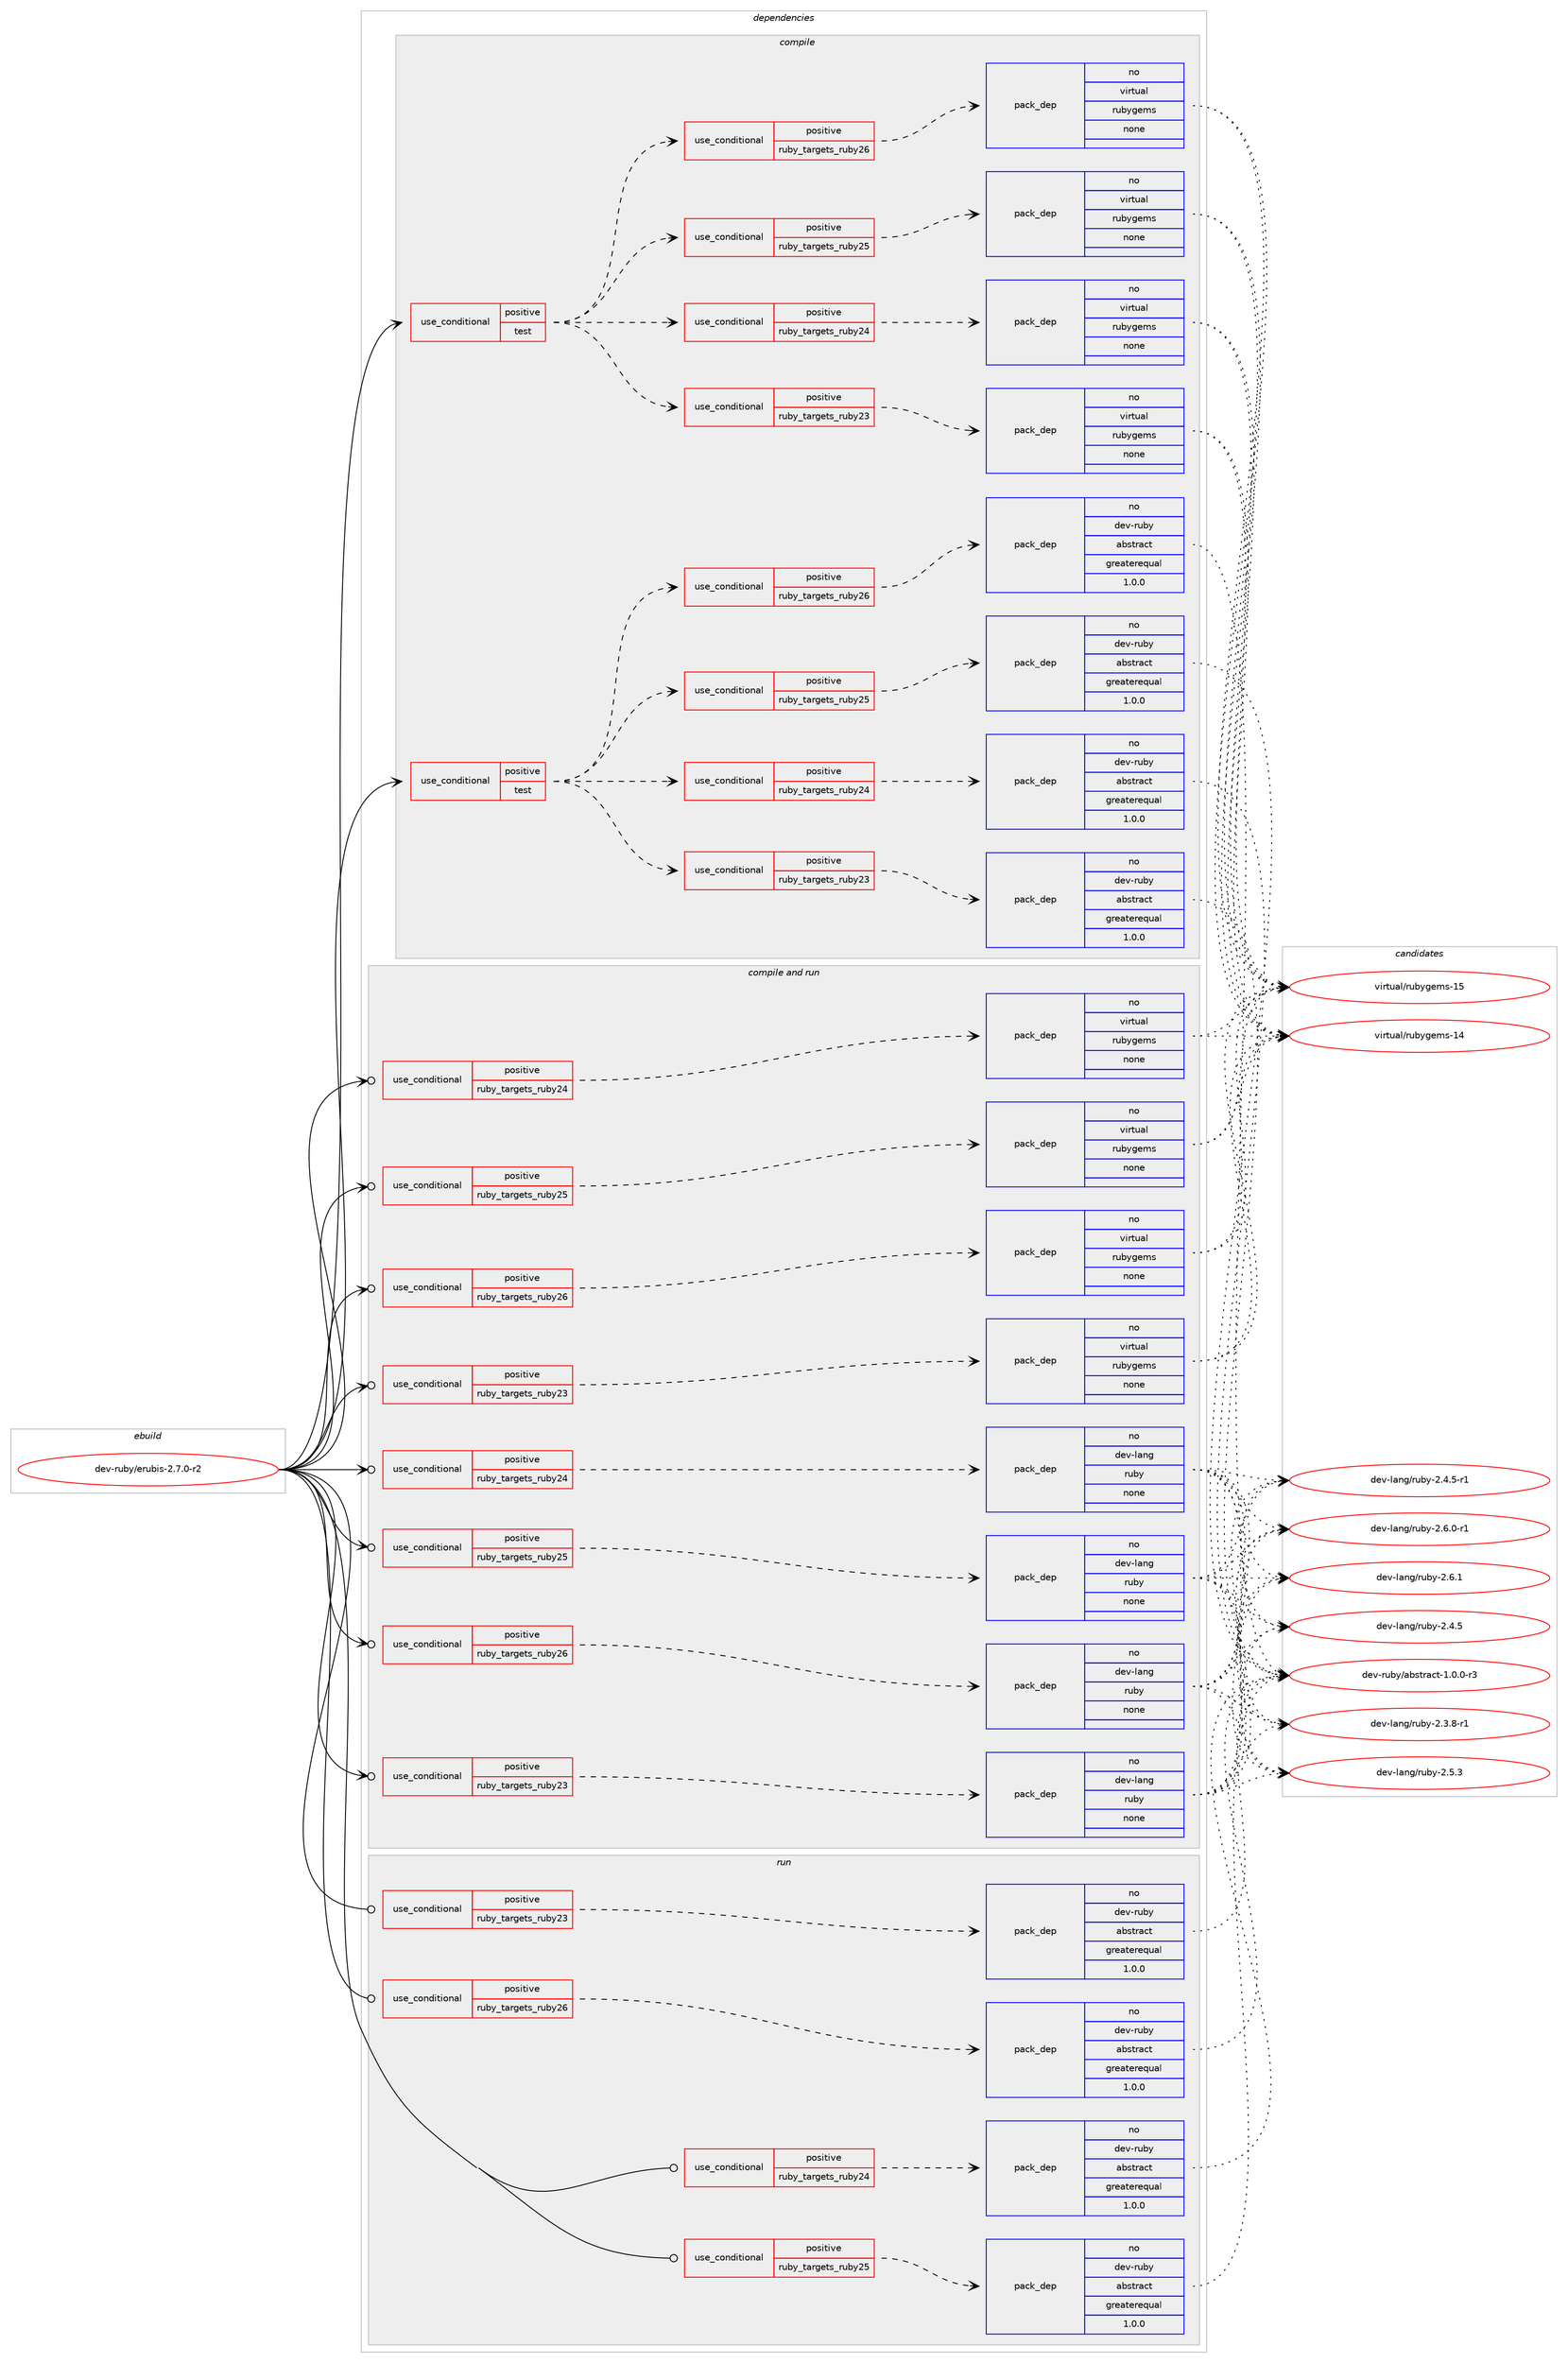 digraph prolog {

# *************
# Graph options
# *************

newrank=true;
concentrate=true;
compound=true;
graph [rankdir=LR,fontname=Helvetica,fontsize=10,ranksep=1.5];#, ranksep=2.5, nodesep=0.2];
edge  [arrowhead=vee];
node  [fontname=Helvetica,fontsize=10];

# **********
# The ebuild
# **********

subgraph cluster_leftcol {
color=gray;
rank=same;
label=<<i>ebuild</i>>;
id [label="dev-ruby/erubis-2.7.0-r2", color=red, width=4, href="../dev-ruby/erubis-2.7.0-r2.svg"];
}

# ****************
# The dependencies
# ****************

subgraph cluster_midcol {
color=gray;
label=<<i>dependencies</i>>;
subgraph cluster_compile {
fillcolor="#eeeeee";
style=filled;
label=<<i>compile</i>>;
subgraph cond399155 {
dependency1492071 [label=<<TABLE BORDER="0" CELLBORDER="1" CELLSPACING="0" CELLPADDING="4"><TR><TD ROWSPAN="3" CELLPADDING="10">use_conditional</TD></TR><TR><TD>positive</TD></TR><TR><TD>test</TD></TR></TABLE>>, shape=none, color=red];
subgraph cond399156 {
dependency1492072 [label=<<TABLE BORDER="0" CELLBORDER="1" CELLSPACING="0" CELLPADDING="4"><TR><TD ROWSPAN="3" CELLPADDING="10">use_conditional</TD></TR><TR><TD>positive</TD></TR><TR><TD>ruby_targets_ruby23</TD></TR></TABLE>>, shape=none, color=red];
subgraph pack1069472 {
dependency1492073 [label=<<TABLE BORDER="0" CELLBORDER="1" CELLSPACING="0" CELLPADDING="4" WIDTH="220"><TR><TD ROWSPAN="6" CELLPADDING="30">pack_dep</TD></TR><TR><TD WIDTH="110">no</TD></TR><TR><TD>dev-ruby</TD></TR><TR><TD>abstract</TD></TR><TR><TD>greaterequal</TD></TR><TR><TD>1.0.0</TD></TR></TABLE>>, shape=none, color=blue];
}
dependency1492072:e -> dependency1492073:w [weight=20,style="dashed",arrowhead="vee"];
}
dependency1492071:e -> dependency1492072:w [weight=20,style="dashed",arrowhead="vee"];
subgraph cond399157 {
dependency1492074 [label=<<TABLE BORDER="0" CELLBORDER="1" CELLSPACING="0" CELLPADDING="4"><TR><TD ROWSPAN="3" CELLPADDING="10">use_conditional</TD></TR><TR><TD>positive</TD></TR><TR><TD>ruby_targets_ruby24</TD></TR></TABLE>>, shape=none, color=red];
subgraph pack1069473 {
dependency1492075 [label=<<TABLE BORDER="0" CELLBORDER="1" CELLSPACING="0" CELLPADDING="4" WIDTH="220"><TR><TD ROWSPAN="6" CELLPADDING="30">pack_dep</TD></TR><TR><TD WIDTH="110">no</TD></TR><TR><TD>dev-ruby</TD></TR><TR><TD>abstract</TD></TR><TR><TD>greaterequal</TD></TR><TR><TD>1.0.0</TD></TR></TABLE>>, shape=none, color=blue];
}
dependency1492074:e -> dependency1492075:w [weight=20,style="dashed",arrowhead="vee"];
}
dependency1492071:e -> dependency1492074:w [weight=20,style="dashed",arrowhead="vee"];
subgraph cond399158 {
dependency1492076 [label=<<TABLE BORDER="0" CELLBORDER="1" CELLSPACING="0" CELLPADDING="4"><TR><TD ROWSPAN="3" CELLPADDING="10">use_conditional</TD></TR><TR><TD>positive</TD></TR><TR><TD>ruby_targets_ruby25</TD></TR></TABLE>>, shape=none, color=red];
subgraph pack1069474 {
dependency1492077 [label=<<TABLE BORDER="0" CELLBORDER="1" CELLSPACING="0" CELLPADDING="4" WIDTH="220"><TR><TD ROWSPAN="6" CELLPADDING="30">pack_dep</TD></TR><TR><TD WIDTH="110">no</TD></TR><TR><TD>dev-ruby</TD></TR><TR><TD>abstract</TD></TR><TR><TD>greaterequal</TD></TR><TR><TD>1.0.0</TD></TR></TABLE>>, shape=none, color=blue];
}
dependency1492076:e -> dependency1492077:w [weight=20,style="dashed",arrowhead="vee"];
}
dependency1492071:e -> dependency1492076:w [weight=20,style="dashed",arrowhead="vee"];
subgraph cond399159 {
dependency1492078 [label=<<TABLE BORDER="0" CELLBORDER="1" CELLSPACING="0" CELLPADDING="4"><TR><TD ROWSPAN="3" CELLPADDING="10">use_conditional</TD></TR><TR><TD>positive</TD></TR><TR><TD>ruby_targets_ruby26</TD></TR></TABLE>>, shape=none, color=red];
subgraph pack1069475 {
dependency1492079 [label=<<TABLE BORDER="0" CELLBORDER="1" CELLSPACING="0" CELLPADDING="4" WIDTH="220"><TR><TD ROWSPAN="6" CELLPADDING="30">pack_dep</TD></TR><TR><TD WIDTH="110">no</TD></TR><TR><TD>dev-ruby</TD></TR><TR><TD>abstract</TD></TR><TR><TD>greaterequal</TD></TR><TR><TD>1.0.0</TD></TR></TABLE>>, shape=none, color=blue];
}
dependency1492078:e -> dependency1492079:w [weight=20,style="dashed",arrowhead="vee"];
}
dependency1492071:e -> dependency1492078:w [weight=20,style="dashed",arrowhead="vee"];
}
id:e -> dependency1492071:w [weight=20,style="solid",arrowhead="vee"];
subgraph cond399160 {
dependency1492080 [label=<<TABLE BORDER="0" CELLBORDER="1" CELLSPACING="0" CELLPADDING="4"><TR><TD ROWSPAN="3" CELLPADDING="10">use_conditional</TD></TR><TR><TD>positive</TD></TR><TR><TD>test</TD></TR></TABLE>>, shape=none, color=red];
subgraph cond399161 {
dependency1492081 [label=<<TABLE BORDER="0" CELLBORDER="1" CELLSPACING="0" CELLPADDING="4"><TR><TD ROWSPAN="3" CELLPADDING="10">use_conditional</TD></TR><TR><TD>positive</TD></TR><TR><TD>ruby_targets_ruby23</TD></TR></TABLE>>, shape=none, color=red];
subgraph pack1069476 {
dependency1492082 [label=<<TABLE BORDER="0" CELLBORDER="1" CELLSPACING="0" CELLPADDING="4" WIDTH="220"><TR><TD ROWSPAN="6" CELLPADDING="30">pack_dep</TD></TR><TR><TD WIDTH="110">no</TD></TR><TR><TD>virtual</TD></TR><TR><TD>rubygems</TD></TR><TR><TD>none</TD></TR><TR><TD></TD></TR></TABLE>>, shape=none, color=blue];
}
dependency1492081:e -> dependency1492082:w [weight=20,style="dashed",arrowhead="vee"];
}
dependency1492080:e -> dependency1492081:w [weight=20,style="dashed",arrowhead="vee"];
subgraph cond399162 {
dependency1492083 [label=<<TABLE BORDER="0" CELLBORDER="1" CELLSPACING="0" CELLPADDING="4"><TR><TD ROWSPAN="3" CELLPADDING="10">use_conditional</TD></TR><TR><TD>positive</TD></TR><TR><TD>ruby_targets_ruby24</TD></TR></TABLE>>, shape=none, color=red];
subgraph pack1069477 {
dependency1492084 [label=<<TABLE BORDER="0" CELLBORDER="1" CELLSPACING="0" CELLPADDING="4" WIDTH="220"><TR><TD ROWSPAN="6" CELLPADDING="30">pack_dep</TD></TR><TR><TD WIDTH="110">no</TD></TR><TR><TD>virtual</TD></TR><TR><TD>rubygems</TD></TR><TR><TD>none</TD></TR><TR><TD></TD></TR></TABLE>>, shape=none, color=blue];
}
dependency1492083:e -> dependency1492084:w [weight=20,style="dashed",arrowhead="vee"];
}
dependency1492080:e -> dependency1492083:w [weight=20,style="dashed",arrowhead="vee"];
subgraph cond399163 {
dependency1492085 [label=<<TABLE BORDER="0" CELLBORDER="1" CELLSPACING="0" CELLPADDING="4"><TR><TD ROWSPAN="3" CELLPADDING="10">use_conditional</TD></TR><TR><TD>positive</TD></TR><TR><TD>ruby_targets_ruby25</TD></TR></TABLE>>, shape=none, color=red];
subgraph pack1069478 {
dependency1492086 [label=<<TABLE BORDER="0" CELLBORDER="1" CELLSPACING="0" CELLPADDING="4" WIDTH="220"><TR><TD ROWSPAN="6" CELLPADDING="30">pack_dep</TD></TR><TR><TD WIDTH="110">no</TD></TR><TR><TD>virtual</TD></TR><TR><TD>rubygems</TD></TR><TR><TD>none</TD></TR><TR><TD></TD></TR></TABLE>>, shape=none, color=blue];
}
dependency1492085:e -> dependency1492086:w [weight=20,style="dashed",arrowhead="vee"];
}
dependency1492080:e -> dependency1492085:w [weight=20,style="dashed",arrowhead="vee"];
subgraph cond399164 {
dependency1492087 [label=<<TABLE BORDER="0" CELLBORDER="1" CELLSPACING="0" CELLPADDING="4"><TR><TD ROWSPAN="3" CELLPADDING="10">use_conditional</TD></TR><TR><TD>positive</TD></TR><TR><TD>ruby_targets_ruby26</TD></TR></TABLE>>, shape=none, color=red];
subgraph pack1069479 {
dependency1492088 [label=<<TABLE BORDER="0" CELLBORDER="1" CELLSPACING="0" CELLPADDING="4" WIDTH="220"><TR><TD ROWSPAN="6" CELLPADDING="30">pack_dep</TD></TR><TR><TD WIDTH="110">no</TD></TR><TR><TD>virtual</TD></TR><TR><TD>rubygems</TD></TR><TR><TD>none</TD></TR><TR><TD></TD></TR></TABLE>>, shape=none, color=blue];
}
dependency1492087:e -> dependency1492088:w [weight=20,style="dashed",arrowhead="vee"];
}
dependency1492080:e -> dependency1492087:w [weight=20,style="dashed",arrowhead="vee"];
}
id:e -> dependency1492080:w [weight=20,style="solid",arrowhead="vee"];
}
subgraph cluster_compileandrun {
fillcolor="#eeeeee";
style=filled;
label=<<i>compile and run</i>>;
subgraph cond399165 {
dependency1492089 [label=<<TABLE BORDER="0" CELLBORDER="1" CELLSPACING="0" CELLPADDING="4"><TR><TD ROWSPAN="3" CELLPADDING="10">use_conditional</TD></TR><TR><TD>positive</TD></TR><TR><TD>ruby_targets_ruby23</TD></TR></TABLE>>, shape=none, color=red];
subgraph pack1069480 {
dependency1492090 [label=<<TABLE BORDER="0" CELLBORDER="1" CELLSPACING="0" CELLPADDING="4" WIDTH="220"><TR><TD ROWSPAN="6" CELLPADDING="30">pack_dep</TD></TR><TR><TD WIDTH="110">no</TD></TR><TR><TD>dev-lang</TD></TR><TR><TD>ruby</TD></TR><TR><TD>none</TD></TR><TR><TD></TD></TR></TABLE>>, shape=none, color=blue];
}
dependency1492089:e -> dependency1492090:w [weight=20,style="dashed",arrowhead="vee"];
}
id:e -> dependency1492089:w [weight=20,style="solid",arrowhead="odotvee"];
subgraph cond399166 {
dependency1492091 [label=<<TABLE BORDER="0" CELLBORDER="1" CELLSPACING="0" CELLPADDING="4"><TR><TD ROWSPAN="3" CELLPADDING="10">use_conditional</TD></TR><TR><TD>positive</TD></TR><TR><TD>ruby_targets_ruby23</TD></TR></TABLE>>, shape=none, color=red];
subgraph pack1069481 {
dependency1492092 [label=<<TABLE BORDER="0" CELLBORDER="1" CELLSPACING="0" CELLPADDING="4" WIDTH="220"><TR><TD ROWSPAN="6" CELLPADDING="30">pack_dep</TD></TR><TR><TD WIDTH="110">no</TD></TR><TR><TD>virtual</TD></TR><TR><TD>rubygems</TD></TR><TR><TD>none</TD></TR><TR><TD></TD></TR></TABLE>>, shape=none, color=blue];
}
dependency1492091:e -> dependency1492092:w [weight=20,style="dashed",arrowhead="vee"];
}
id:e -> dependency1492091:w [weight=20,style="solid",arrowhead="odotvee"];
subgraph cond399167 {
dependency1492093 [label=<<TABLE BORDER="0" CELLBORDER="1" CELLSPACING="0" CELLPADDING="4"><TR><TD ROWSPAN="3" CELLPADDING="10">use_conditional</TD></TR><TR><TD>positive</TD></TR><TR><TD>ruby_targets_ruby24</TD></TR></TABLE>>, shape=none, color=red];
subgraph pack1069482 {
dependency1492094 [label=<<TABLE BORDER="0" CELLBORDER="1" CELLSPACING="0" CELLPADDING="4" WIDTH="220"><TR><TD ROWSPAN="6" CELLPADDING="30">pack_dep</TD></TR><TR><TD WIDTH="110">no</TD></TR><TR><TD>dev-lang</TD></TR><TR><TD>ruby</TD></TR><TR><TD>none</TD></TR><TR><TD></TD></TR></TABLE>>, shape=none, color=blue];
}
dependency1492093:e -> dependency1492094:w [weight=20,style="dashed",arrowhead="vee"];
}
id:e -> dependency1492093:w [weight=20,style="solid",arrowhead="odotvee"];
subgraph cond399168 {
dependency1492095 [label=<<TABLE BORDER="0" CELLBORDER="1" CELLSPACING="0" CELLPADDING="4"><TR><TD ROWSPAN="3" CELLPADDING="10">use_conditional</TD></TR><TR><TD>positive</TD></TR><TR><TD>ruby_targets_ruby24</TD></TR></TABLE>>, shape=none, color=red];
subgraph pack1069483 {
dependency1492096 [label=<<TABLE BORDER="0" CELLBORDER="1" CELLSPACING="0" CELLPADDING="4" WIDTH="220"><TR><TD ROWSPAN="6" CELLPADDING="30">pack_dep</TD></TR><TR><TD WIDTH="110">no</TD></TR><TR><TD>virtual</TD></TR><TR><TD>rubygems</TD></TR><TR><TD>none</TD></TR><TR><TD></TD></TR></TABLE>>, shape=none, color=blue];
}
dependency1492095:e -> dependency1492096:w [weight=20,style="dashed",arrowhead="vee"];
}
id:e -> dependency1492095:w [weight=20,style="solid",arrowhead="odotvee"];
subgraph cond399169 {
dependency1492097 [label=<<TABLE BORDER="0" CELLBORDER="1" CELLSPACING="0" CELLPADDING="4"><TR><TD ROWSPAN="3" CELLPADDING="10">use_conditional</TD></TR><TR><TD>positive</TD></TR><TR><TD>ruby_targets_ruby25</TD></TR></TABLE>>, shape=none, color=red];
subgraph pack1069484 {
dependency1492098 [label=<<TABLE BORDER="0" CELLBORDER="1" CELLSPACING="0" CELLPADDING="4" WIDTH="220"><TR><TD ROWSPAN="6" CELLPADDING="30">pack_dep</TD></TR><TR><TD WIDTH="110">no</TD></TR><TR><TD>dev-lang</TD></TR><TR><TD>ruby</TD></TR><TR><TD>none</TD></TR><TR><TD></TD></TR></TABLE>>, shape=none, color=blue];
}
dependency1492097:e -> dependency1492098:w [weight=20,style="dashed",arrowhead="vee"];
}
id:e -> dependency1492097:w [weight=20,style="solid",arrowhead="odotvee"];
subgraph cond399170 {
dependency1492099 [label=<<TABLE BORDER="0" CELLBORDER="1" CELLSPACING="0" CELLPADDING="4"><TR><TD ROWSPAN="3" CELLPADDING="10">use_conditional</TD></TR><TR><TD>positive</TD></TR><TR><TD>ruby_targets_ruby25</TD></TR></TABLE>>, shape=none, color=red];
subgraph pack1069485 {
dependency1492100 [label=<<TABLE BORDER="0" CELLBORDER="1" CELLSPACING="0" CELLPADDING="4" WIDTH="220"><TR><TD ROWSPAN="6" CELLPADDING="30">pack_dep</TD></TR><TR><TD WIDTH="110">no</TD></TR><TR><TD>virtual</TD></TR><TR><TD>rubygems</TD></TR><TR><TD>none</TD></TR><TR><TD></TD></TR></TABLE>>, shape=none, color=blue];
}
dependency1492099:e -> dependency1492100:w [weight=20,style="dashed",arrowhead="vee"];
}
id:e -> dependency1492099:w [weight=20,style="solid",arrowhead="odotvee"];
subgraph cond399171 {
dependency1492101 [label=<<TABLE BORDER="0" CELLBORDER="1" CELLSPACING="0" CELLPADDING="4"><TR><TD ROWSPAN="3" CELLPADDING="10">use_conditional</TD></TR><TR><TD>positive</TD></TR><TR><TD>ruby_targets_ruby26</TD></TR></TABLE>>, shape=none, color=red];
subgraph pack1069486 {
dependency1492102 [label=<<TABLE BORDER="0" CELLBORDER="1" CELLSPACING="0" CELLPADDING="4" WIDTH="220"><TR><TD ROWSPAN="6" CELLPADDING="30">pack_dep</TD></TR><TR><TD WIDTH="110">no</TD></TR><TR><TD>dev-lang</TD></TR><TR><TD>ruby</TD></TR><TR><TD>none</TD></TR><TR><TD></TD></TR></TABLE>>, shape=none, color=blue];
}
dependency1492101:e -> dependency1492102:w [weight=20,style="dashed",arrowhead="vee"];
}
id:e -> dependency1492101:w [weight=20,style="solid",arrowhead="odotvee"];
subgraph cond399172 {
dependency1492103 [label=<<TABLE BORDER="0" CELLBORDER="1" CELLSPACING="0" CELLPADDING="4"><TR><TD ROWSPAN="3" CELLPADDING="10">use_conditional</TD></TR><TR><TD>positive</TD></TR><TR><TD>ruby_targets_ruby26</TD></TR></TABLE>>, shape=none, color=red];
subgraph pack1069487 {
dependency1492104 [label=<<TABLE BORDER="0" CELLBORDER="1" CELLSPACING="0" CELLPADDING="4" WIDTH="220"><TR><TD ROWSPAN="6" CELLPADDING="30">pack_dep</TD></TR><TR><TD WIDTH="110">no</TD></TR><TR><TD>virtual</TD></TR><TR><TD>rubygems</TD></TR><TR><TD>none</TD></TR><TR><TD></TD></TR></TABLE>>, shape=none, color=blue];
}
dependency1492103:e -> dependency1492104:w [weight=20,style="dashed",arrowhead="vee"];
}
id:e -> dependency1492103:w [weight=20,style="solid",arrowhead="odotvee"];
}
subgraph cluster_run {
fillcolor="#eeeeee";
style=filled;
label=<<i>run</i>>;
subgraph cond399173 {
dependency1492105 [label=<<TABLE BORDER="0" CELLBORDER="1" CELLSPACING="0" CELLPADDING="4"><TR><TD ROWSPAN="3" CELLPADDING="10">use_conditional</TD></TR><TR><TD>positive</TD></TR><TR><TD>ruby_targets_ruby23</TD></TR></TABLE>>, shape=none, color=red];
subgraph pack1069488 {
dependency1492106 [label=<<TABLE BORDER="0" CELLBORDER="1" CELLSPACING="0" CELLPADDING="4" WIDTH="220"><TR><TD ROWSPAN="6" CELLPADDING="30">pack_dep</TD></TR><TR><TD WIDTH="110">no</TD></TR><TR><TD>dev-ruby</TD></TR><TR><TD>abstract</TD></TR><TR><TD>greaterequal</TD></TR><TR><TD>1.0.0</TD></TR></TABLE>>, shape=none, color=blue];
}
dependency1492105:e -> dependency1492106:w [weight=20,style="dashed",arrowhead="vee"];
}
id:e -> dependency1492105:w [weight=20,style="solid",arrowhead="odot"];
subgraph cond399174 {
dependency1492107 [label=<<TABLE BORDER="0" CELLBORDER="1" CELLSPACING="0" CELLPADDING="4"><TR><TD ROWSPAN="3" CELLPADDING="10">use_conditional</TD></TR><TR><TD>positive</TD></TR><TR><TD>ruby_targets_ruby24</TD></TR></TABLE>>, shape=none, color=red];
subgraph pack1069489 {
dependency1492108 [label=<<TABLE BORDER="0" CELLBORDER="1" CELLSPACING="0" CELLPADDING="4" WIDTH="220"><TR><TD ROWSPAN="6" CELLPADDING="30">pack_dep</TD></TR><TR><TD WIDTH="110">no</TD></TR><TR><TD>dev-ruby</TD></TR><TR><TD>abstract</TD></TR><TR><TD>greaterequal</TD></TR><TR><TD>1.0.0</TD></TR></TABLE>>, shape=none, color=blue];
}
dependency1492107:e -> dependency1492108:w [weight=20,style="dashed",arrowhead="vee"];
}
id:e -> dependency1492107:w [weight=20,style="solid",arrowhead="odot"];
subgraph cond399175 {
dependency1492109 [label=<<TABLE BORDER="0" CELLBORDER="1" CELLSPACING="0" CELLPADDING="4"><TR><TD ROWSPAN="3" CELLPADDING="10">use_conditional</TD></TR><TR><TD>positive</TD></TR><TR><TD>ruby_targets_ruby25</TD></TR></TABLE>>, shape=none, color=red];
subgraph pack1069490 {
dependency1492110 [label=<<TABLE BORDER="0" CELLBORDER="1" CELLSPACING="0" CELLPADDING="4" WIDTH="220"><TR><TD ROWSPAN="6" CELLPADDING="30">pack_dep</TD></TR><TR><TD WIDTH="110">no</TD></TR><TR><TD>dev-ruby</TD></TR><TR><TD>abstract</TD></TR><TR><TD>greaterequal</TD></TR><TR><TD>1.0.0</TD></TR></TABLE>>, shape=none, color=blue];
}
dependency1492109:e -> dependency1492110:w [weight=20,style="dashed",arrowhead="vee"];
}
id:e -> dependency1492109:w [weight=20,style="solid",arrowhead="odot"];
subgraph cond399176 {
dependency1492111 [label=<<TABLE BORDER="0" CELLBORDER="1" CELLSPACING="0" CELLPADDING="4"><TR><TD ROWSPAN="3" CELLPADDING="10">use_conditional</TD></TR><TR><TD>positive</TD></TR><TR><TD>ruby_targets_ruby26</TD></TR></TABLE>>, shape=none, color=red];
subgraph pack1069491 {
dependency1492112 [label=<<TABLE BORDER="0" CELLBORDER="1" CELLSPACING="0" CELLPADDING="4" WIDTH="220"><TR><TD ROWSPAN="6" CELLPADDING="30">pack_dep</TD></TR><TR><TD WIDTH="110">no</TD></TR><TR><TD>dev-ruby</TD></TR><TR><TD>abstract</TD></TR><TR><TD>greaterequal</TD></TR><TR><TD>1.0.0</TD></TR></TABLE>>, shape=none, color=blue];
}
dependency1492111:e -> dependency1492112:w [weight=20,style="dashed",arrowhead="vee"];
}
id:e -> dependency1492111:w [weight=20,style="solid",arrowhead="odot"];
}
}

# **************
# The candidates
# **************

subgraph cluster_choices {
rank=same;
color=gray;
label=<<i>candidates</i>>;

subgraph choice1069472 {
color=black;
nodesep=1;
choice100101118451141179812147979811511611497991164549464846484511451 [label="dev-ruby/abstract-1.0.0-r3", color=red, width=4,href="../dev-ruby/abstract-1.0.0-r3.svg"];
dependency1492073:e -> choice100101118451141179812147979811511611497991164549464846484511451:w [style=dotted,weight="100"];
}
subgraph choice1069473 {
color=black;
nodesep=1;
choice100101118451141179812147979811511611497991164549464846484511451 [label="dev-ruby/abstract-1.0.0-r3", color=red, width=4,href="../dev-ruby/abstract-1.0.0-r3.svg"];
dependency1492075:e -> choice100101118451141179812147979811511611497991164549464846484511451:w [style=dotted,weight="100"];
}
subgraph choice1069474 {
color=black;
nodesep=1;
choice100101118451141179812147979811511611497991164549464846484511451 [label="dev-ruby/abstract-1.0.0-r3", color=red, width=4,href="../dev-ruby/abstract-1.0.0-r3.svg"];
dependency1492077:e -> choice100101118451141179812147979811511611497991164549464846484511451:w [style=dotted,weight="100"];
}
subgraph choice1069475 {
color=black;
nodesep=1;
choice100101118451141179812147979811511611497991164549464846484511451 [label="dev-ruby/abstract-1.0.0-r3", color=red, width=4,href="../dev-ruby/abstract-1.0.0-r3.svg"];
dependency1492079:e -> choice100101118451141179812147979811511611497991164549464846484511451:w [style=dotted,weight="100"];
}
subgraph choice1069476 {
color=black;
nodesep=1;
choice118105114116117971084711411798121103101109115454952 [label="virtual/rubygems-14", color=red, width=4,href="../virtual/rubygems-14.svg"];
choice118105114116117971084711411798121103101109115454953 [label="virtual/rubygems-15", color=red, width=4,href="../virtual/rubygems-15.svg"];
dependency1492082:e -> choice118105114116117971084711411798121103101109115454952:w [style=dotted,weight="100"];
dependency1492082:e -> choice118105114116117971084711411798121103101109115454953:w [style=dotted,weight="100"];
}
subgraph choice1069477 {
color=black;
nodesep=1;
choice118105114116117971084711411798121103101109115454952 [label="virtual/rubygems-14", color=red, width=4,href="../virtual/rubygems-14.svg"];
choice118105114116117971084711411798121103101109115454953 [label="virtual/rubygems-15", color=red, width=4,href="../virtual/rubygems-15.svg"];
dependency1492084:e -> choice118105114116117971084711411798121103101109115454952:w [style=dotted,weight="100"];
dependency1492084:e -> choice118105114116117971084711411798121103101109115454953:w [style=dotted,weight="100"];
}
subgraph choice1069478 {
color=black;
nodesep=1;
choice118105114116117971084711411798121103101109115454952 [label="virtual/rubygems-14", color=red, width=4,href="../virtual/rubygems-14.svg"];
choice118105114116117971084711411798121103101109115454953 [label="virtual/rubygems-15", color=red, width=4,href="../virtual/rubygems-15.svg"];
dependency1492086:e -> choice118105114116117971084711411798121103101109115454952:w [style=dotted,weight="100"];
dependency1492086:e -> choice118105114116117971084711411798121103101109115454953:w [style=dotted,weight="100"];
}
subgraph choice1069479 {
color=black;
nodesep=1;
choice118105114116117971084711411798121103101109115454952 [label="virtual/rubygems-14", color=red, width=4,href="../virtual/rubygems-14.svg"];
choice118105114116117971084711411798121103101109115454953 [label="virtual/rubygems-15", color=red, width=4,href="../virtual/rubygems-15.svg"];
dependency1492088:e -> choice118105114116117971084711411798121103101109115454952:w [style=dotted,weight="100"];
dependency1492088:e -> choice118105114116117971084711411798121103101109115454953:w [style=dotted,weight="100"];
}
subgraph choice1069480 {
color=black;
nodesep=1;
choice100101118451089711010347114117981214550465146564511449 [label="dev-lang/ruby-2.3.8-r1", color=red, width=4,href="../dev-lang/ruby-2.3.8-r1.svg"];
choice10010111845108971101034711411798121455046524653 [label="dev-lang/ruby-2.4.5", color=red, width=4,href="../dev-lang/ruby-2.4.5.svg"];
choice100101118451089711010347114117981214550465246534511449 [label="dev-lang/ruby-2.4.5-r1", color=red, width=4,href="../dev-lang/ruby-2.4.5-r1.svg"];
choice10010111845108971101034711411798121455046534651 [label="dev-lang/ruby-2.5.3", color=red, width=4,href="../dev-lang/ruby-2.5.3.svg"];
choice100101118451089711010347114117981214550465446484511449 [label="dev-lang/ruby-2.6.0-r1", color=red, width=4,href="../dev-lang/ruby-2.6.0-r1.svg"];
choice10010111845108971101034711411798121455046544649 [label="dev-lang/ruby-2.6.1", color=red, width=4,href="../dev-lang/ruby-2.6.1.svg"];
dependency1492090:e -> choice100101118451089711010347114117981214550465146564511449:w [style=dotted,weight="100"];
dependency1492090:e -> choice10010111845108971101034711411798121455046524653:w [style=dotted,weight="100"];
dependency1492090:e -> choice100101118451089711010347114117981214550465246534511449:w [style=dotted,weight="100"];
dependency1492090:e -> choice10010111845108971101034711411798121455046534651:w [style=dotted,weight="100"];
dependency1492090:e -> choice100101118451089711010347114117981214550465446484511449:w [style=dotted,weight="100"];
dependency1492090:e -> choice10010111845108971101034711411798121455046544649:w [style=dotted,weight="100"];
}
subgraph choice1069481 {
color=black;
nodesep=1;
choice118105114116117971084711411798121103101109115454952 [label="virtual/rubygems-14", color=red, width=4,href="../virtual/rubygems-14.svg"];
choice118105114116117971084711411798121103101109115454953 [label="virtual/rubygems-15", color=red, width=4,href="../virtual/rubygems-15.svg"];
dependency1492092:e -> choice118105114116117971084711411798121103101109115454952:w [style=dotted,weight="100"];
dependency1492092:e -> choice118105114116117971084711411798121103101109115454953:w [style=dotted,weight="100"];
}
subgraph choice1069482 {
color=black;
nodesep=1;
choice100101118451089711010347114117981214550465146564511449 [label="dev-lang/ruby-2.3.8-r1", color=red, width=4,href="../dev-lang/ruby-2.3.8-r1.svg"];
choice10010111845108971101034711411798121455046524653 [label="dev-lang/ruby-2.4.5", color=red, width=4,href="../dev-lang/ruby-2.4.5.svg"];
choice100101118451089711010347114117981214550465246534511449 [label="dev-lang/ruby-2.4.5-r1", color=red, width=4,href="../dev-lang/ruby-2.4.5-r1.svg"];
choice10010111845108971101034711411798121455046534651 [label="dev-lang/ruby-2.5.3", color=red, width=4,href="../dev-lang/ruby-2.5.3.svg"];
choice100101118451089711010347114117981214550465446484511449 [label="dev-lang/ruby-2.6.0-r1", color=red, width=4,href="../dev-lang/ruby-2.6.0-r1.svg"];
choice10010111845108971101034711411798121455046544649 [label="dev-lang/ruby-2.6.1", color=red, width=4,href="../dev-lang/ruby-2.6.1.svg"];
dependency1492094:e -> choice100101118451089711010347114117981214550465146564511449:w [style=dotted,weight="100"];
dependency1492094:e -> choice10010111845108971101034711411798121455046524653:w [style=dotted,weight="100"];
dependency1492094:e -> choice100101118451089711010347114117981214550465246534511449:w [style=dotted,weight="100"];
dependency1492094:e -> choice10010111845108971101034711411798121455046534651:w [style=dotted,weight="100"];
dependency1492094:e -> choice100101118451089711010347114117981214550465446484511449:w [style=dotted,weight="100"];
dependency1492094:e -> choice10010111845108971101034711411798121455046544649:w [style=dotted,weight="100"];
}
subgraph choice1069483 {
color=black;
nodesep=1;
choice118105114116117971084711411798121103101109115454952 [label="virtual/rubygems-14", color=red, width=4,href="../virtual/rubygems-14.svg"];
choice118105114116117971084711411798121103101109115454953 [label="virtual/rubygems-15", color=red, width=4,href="../virtual/rubygems-15.svg"];
dependency1492096:e -> choice118105114116117971084711411798121103101109115454952:w [style=dotted,weight="100"];
dependency1492096:e -> choice118105114116117971084711411798121103101109115454953:w [style=dotted,weight="100"];
}
subgraph choice1069484 {
color=black;
nodesep=1;
choice100101118451089711010347114117981214550465146564511449 [label="dev-lang/ruby-2.3.8-r1", color=red, width=4,href="../dev-lang/ruby-2.3.8-r1.svg"];
choice10010111845108971101034711411798121455046524653 [label="dev-lang/ruby-2.4.5", color=red, width=4,href="../dev-lang/ruby-2.4.5.svg"];
choice100101118451089711010347114117981214550465246534511449 [label="dev-lang/ruby-2.4.5-r1", color=red, width=4,href="../dev-lang/ruby-2.4.5-r1.svg"];
choice10010111845108971101034711411798121455046534651 [label="dev-lang/ruby-2.5.3", color=red, width=4,href="../dev-lang/ruby-2.5.3.svg"];
choice100101118451089711010347114117981214550465446484511449 [label="dev-lang/ruby-2.6.0-r1", color=red, width=4,href="../dev-lang/ruby-2.6.0-r1.svg"];
choice10010111845108971101034711411798121455046544649 [label="dev-lang/ruby-2.6.1", color=red, width=4,href="../dev-lang/ruby-2.6.1.svg"];
dependency1492098:e -> choice100101118451089711010347114117981214550465146564511449:w [style=dotted,weight="100"];
dependency1492098:e -> choice10010111845108971101034711411798121455046524653:w [style=dotted,weight="100"];
dependency1492098:e -> choice100101118451089711010347114117981214550465246534511449:w [style=dotted,weight="100"];
dependency1492098:e -> choice10010111845108971101034711411798121455046534651:w [style=dotted,weight="100"];
dependency1492098:e -> choice100101118451089711010347114117981214550465446484511449:w [style=dotted,weight="100"];
dependency1492098:e -> choice10010111845108971101034711411798121455046544649:w [style=dotted,weight="100"];
}
subgraph choice1069485 {
color=black;
nodesep=1;
choice118105114116117971084711411798121103101109115454952 [label="virtual/rubygems-14", color=red, width=4,href="../virtual/rubygems-14.svg"];
choice118105114116117971084711411798121103101109115454953 [label="virtual/rubygems-15", color=red, width=4,href="../virtual/rubygems-15.svg"];
dependency1492100:e -> choice118105114116117971084711411798121103101109115454952:w [style=dotted,weight="100"];
dependency1492100:e -> choice118105114116117971084711411798121103101109115454953:w [style=dotted,weight="100"];
}
subgraph choice1069486 {
color=black;
nodesep=1;
choice100101118451089711010347114117981214550465146564511449 [label="dev-lang/ruby-2.3.8-r1", color=red, width=4,href="../dev-lang/ruby-2.3.8-r1.svg"];
choice10010111845108971101034711411798121455046524653 [label="dev-lang/ruby-2.4.5", color=red, width=4,href="../dev-lang/ruby-2.4.5.svg"];
choice100101118451089711010347114117981214550465246534511449 [label="dev-lang/ruby-2.4.5-r1", color=red, width=4,href="../dev-lang/ruby-2.4.5-r1.svg"];
choice10010111845108971101034711411798121455046534651 [label="dev-lang/ruby-2.5.3", color=red, width=4,href="../dev-lang/ruby-2.5.3.svg"];
choice100101118451089711010347114117981214550465446484511449 [label="dev-lang/ruby-2.6.0-r1", color=red, width=4,href="../dev-lang/ruby-2.6.0-r1.svg"];
choice10010111845108971101034711411798121455046544649 [label="dev-lang/ruby-2.6.1", color=red, width=4,href="../dev-lang/ruby-2.6.1.svg"];
dependency1492102:e -> choice100101118451089711010347114117981214550465146564511449:w [style=dotted,weight="100"];
dependency1492102:e -> choice10010111845108971101034711411798121455046524653:w [style=dotted,weight="100"];
dependency1492102:e -> choice100101118451089711010347114117981214550465246534511449:w [style=dotted,weight="100"];
dependency1492102:e -> choice10010111845108971101034711411798121455046534651:w [style=dotted,weight="100"];
dependency1492102:e -> choice100101118451089711010347114117981214550465446484511449:w [style=dotted,weight="100"];
dependency1492102:e -> choice10010111845108971101034711411798121455046544649:w [style=dotted,weight="100"];
}
subgraph choice1069487 {
color=black;
nodesep=1;
choice118105114116117971084711411798121103101109115454952 [label="virtual/rubygems-14", color=red, width=4,href="../virtual/rubygems-14.svg"];
choice118105114116117971084711411798121103101109115454953 [label="virtual/rubygems-15", color=red, width=4,href="../virtual/rubygems-15.svg"];
dependency1492104:e -> choice118105114116117971084711411798121103101109115454952:w [style=dotted,weight="100"];
dependency1492104:e -> choice118105114116117971084711411798121103101109115454953:w [style=dotted,weight="100"];
}
subgraph choice1069488 {
color=black;
nodesep=1;
choice100101118451141179812147979811511611497991164549464846484511451 [label="dev-ruby/abstract-1.0.0-r3", color=red, width=4,href="../dev-ruby/abstract-1.0.0-r3.svg"];
dependency1492106:e -> choice100101118451141179812147979811511611497991164549464846484511451:w [style=dotted,weight="100"];
}
subgraph choice1069489 {
color=black;
nodesep=1;
choice100101118451141179812147979811511611497991164549464846484511451 [label="dev-ruby/abstract-1.0.0-r3", color=red, width=4,href="../dev-ruby/abstract-1.0.0-r3.svg"];
dependency1492108:e -> choice100101118451141179812147979811511611497991164549464846484511451:w [style=dotted,weight="100"];
}
subgraph choice1069490 {
color=black;
nodesep=1;
choice100101118451141179812147979811511611497991164549464846484511451 [label="dev-ruby/abstract-1.0.0-r3", color=red, width=4,href="../dev-ruby/abstract-1.0.0-r3.svg"];
dependency1492110:e -> choice100101118451141179812147979811511611497991164549464846484511451:w [style=dotted,weight="100"];
}
subgraph choice1069491 {
color=black;
nodesep=1;
choice100101118451141179812147979811511611497991164549464846484511451 [label="dev-ruby/abstract-1.0.0-r3", color=red, width=4,href="../dev-ruby/abstract-1.0.0-r3.svg"];
dependency1492112:e -> choice100101118451141179812147979811511611497991164549464846484511451:w [style=dotted,weight="100"];
}
}

}
